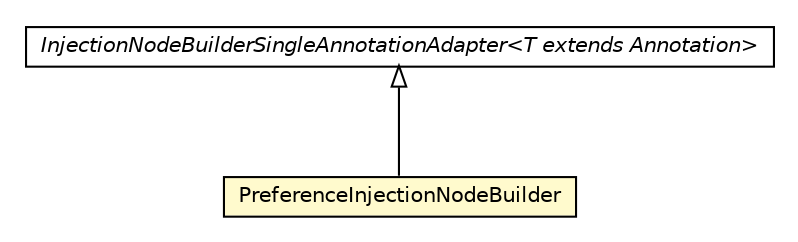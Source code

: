 #!/usr/local/bin/dot
#
# Class diagram 
# Generated by UMLGraph version 5.1 (http://www.umlgraph.org/)
#

digraph G {
	edge [fontname="Helvetica",fontsize=10,labelfontname="Helvetica",labelfontsize=10];
	node [fontname="Helvetica",fontsize=10,shape=plaintext];
	nodesep=0.25;
	ranksep=0.5;
	// org.androidtransfuse.gen.variableBuilder.InjectionNodeBuilderSingleAnnotationAdapter<T extends java.lang.annotation.Annotation>
	c63427 [label=<<table title="org.androidtransfuse.gen.variableBuilder.InjectionNodeBuilderSingleAnnotationAdapter" border="0" cellborder="1" cellspacing="0" cellpadding="2" port="p" href="./InjectionNodeBuilderSingleAnnotationAdapter.html">
		<tr><td><table border="0" cellspacing="0" cellpadding="1">
<tr><td align="center" balign="center"><font face="Helvetica-Oblique"> InjectionNodeBuilderSingleAnnotationAdapter&lt;T extends Annotation&gt; </font></td></tr>
		</table></td></tr>
		</table>>, fontname="Helvetica", fontcolor="black", fontsize=10.0];
	// org.androidtransfuse.gen.variableBuilder.PreferenceInjectionNodeBuilder
	c63429 [label=<<table title="org.androidtransfuse.gen.variableBuilder.PreferenceInjectionNodeBuilder" border="0" cellborder="1" cellspacing="0" cellpadding="2" port="p" bgcolor="lemonChiffon" href="./PreferenceInjectionNodeBuilder.html">
		<tr><td><table border="0" cellspacing="0" cellpadding="1">
<tr><td align="center" balign="center"> PreferenceInjectionNodeBuilder </td></tr>
		</table></td></tr>
		</table>>, fontname="Helvetica", fontcolor="black", fontsize=10.0];
	//org.androidtransfuse.gen.variableBuilder.PreferenceInjectionNodeBuilder extends org.androidtransfuse.gen.variableBuilder.InjectionNodeBuilderSingleAnnotationAdapter<org.androidtransfuse.annotations.Preference>
	c63427:p -> c63429:p [dir=back,arrowtail=empty];
}

